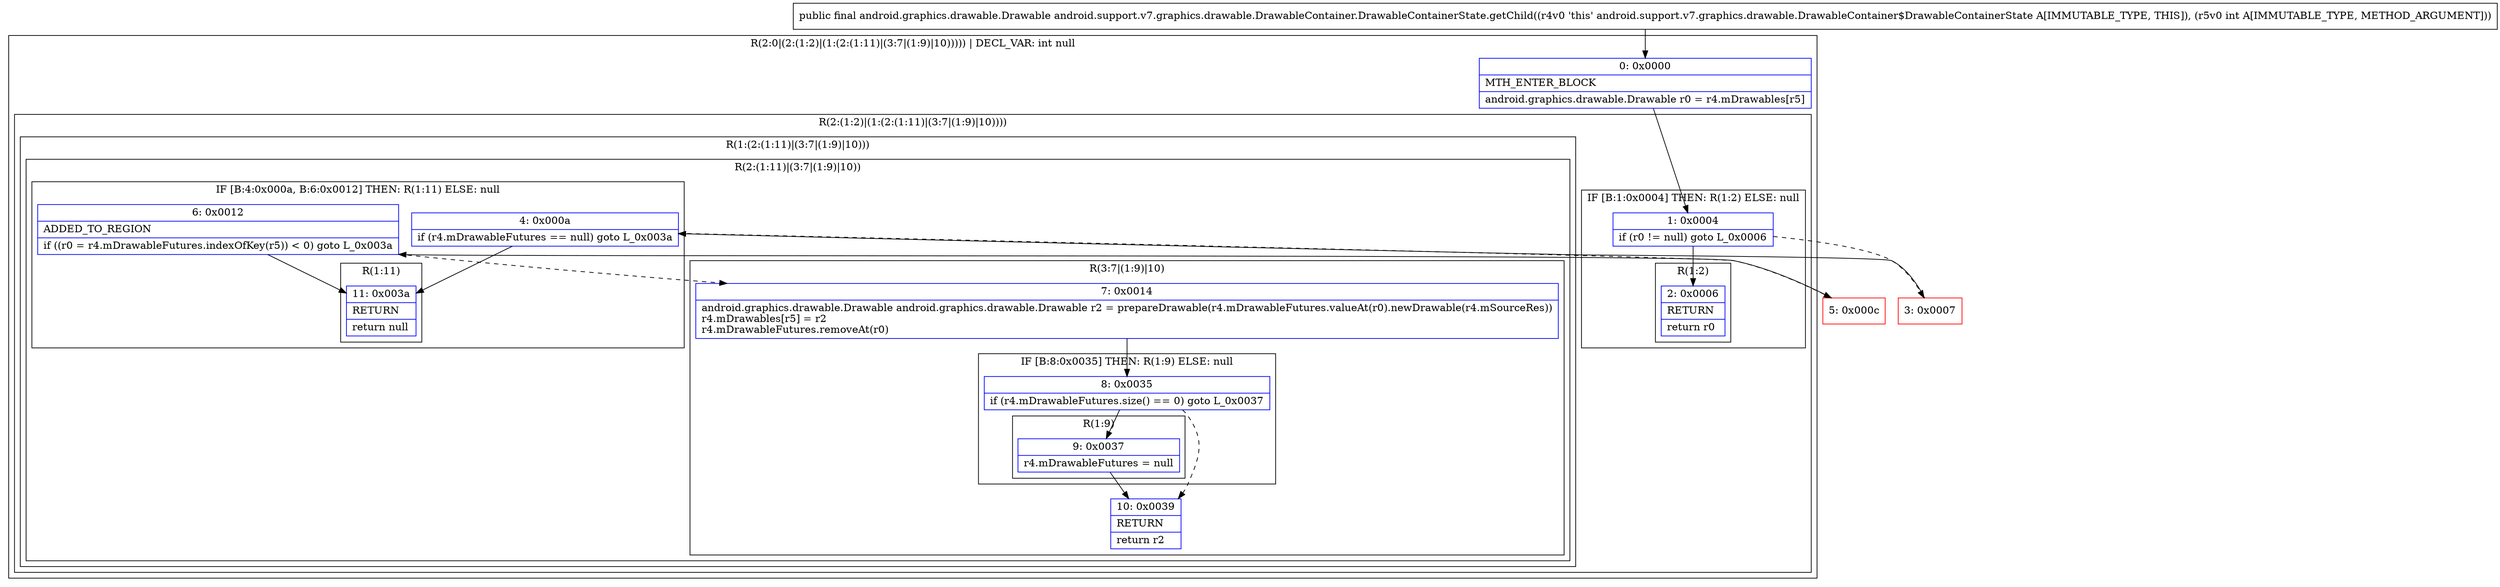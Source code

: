 digraph "CFG forandroid.support.v7.graphics.drawable.DrawableContainer.DrawableContainerState.getChild(I)Landroid\/graphics\/drawable\/Drawable;" {
subgraph cluster_Region_957875515 {
label = "R(2:0|(2:(1:2)|(1:(2:(1:11)|(3:7|(1:9)|10))))) | DECL_VAR: int null\l";
node [shape=record,color=blue];
Node_0 [shape=record,label="{0\:\ 0x0000|MTH_ENTER_BLOCK\l|android.graphics.drawable.Drawable r0 = r4.mDrawables[r5]\l}"];
subgraph cluster_Region_57679032 {
label = "R(2:(1:2)|(1:(2:(1:11)|(3:7|(1:9)|10))))";
node [shape=record,color=blue];
subgraph cluster_IfRegion_678596081 {
label = "IF [B:1:0x0004] THEN: R(1:2) ELSE: null";
node [shape=record,color=blue];
Node_1 [shape=record,label="{1\:\ 0x0004|if (r0 != null) goto L_0x0006\l}"];
subgraph cluster_Region_1556611167 {
label = "R(1:2)";
node [shape=record,color=blue];
Node_2 [shape=record,label="{2\:\ 0x0006|RETURN\l|return r0\l}"];
}
}
subgraph cluster_Region_119869325 {
label = "R(1:(2:(1:11)|(3:7|(1:9)|10)))";
node [shape=record,color=blue];
subgraph cluster_Region_1286045662 {
label = "R(2:(1:11)|(3:7|(1:9)|10))";
node [shape=record,color=blue];
subgraph cluster_IfRegion_1143936668 {
label = "IF [B:4:0x000a, B:6:0x0012] THEN: R(1:11) ELSE: null";
node [shape=record,color=blue];
Node_4 [shape=record,label="{4\:\ 0x000a|if (r4.mDrawableFutures == null) goto L_0x003a\l}"];
Node_6 [shape=record,label="{6\:\ 0x0012|ADDED_TO_REGION\l|if ((r0 = r4.mDrawableFutures.indexOfKey(r5)) \< 0) goto L_0x003a\l}"];
subgraph cluster_Region_1203328893 {
label = "R(1:11)";
node [shape=record,color=blue];
Node_11 [shape=record,label="{11\:\ 0x003a|RETURN\l|return null\l}"];
}
}
subgraph cluster_Region_922451400 {
label = "R(3:7|(1:9)|10)";
node [shape=record,color=blue];
Node_7 [shape=record,label="{7\:\ 0x0014|android.graphics.drawable.Drawable android.graphics.drawable.Drawable r2 = prepareDrawable(r4.mDrawableFutures.valueAt(r0).newDrawable(r4.mSourceRes))\lr4.mDrawables[r5] = r2\lr4.mDrawableFutures.removeAt(r0)\l}"];
subgraph cluster_IfRegion_1758421344 {
label = "IF [B:8:0x0035] THEN: R(1:9) ELSE: null";
node [shape=record,color=blue];
Node_8 [shape=record,label="{8\:\ 0x0035|if (r4.mDrawableFutures.size() == 0) goto L_0x0037\l}"];
subgraph cluster_Region_534886952 {
label = "R(1:9)";
node [shape=record,color=blue];
Node_9 [shape=record,label="{9\:\ 0x0037|r4.mDrawableFutures = null\l}"];
}
}
Node_10 [shape=record,label="{10\:\ 0x0039|RETURN\l|return r2\l}"];
}
}
}
}
}
Node_3 [shape=record,color=red,label="{3\:\ 0x0007}"];
Node_5 [shape=record,color=red,label="{5\:\ 0x000c}"];
MethodNode[shape=record,label="{public final android.graphics.drawable.Drawable android.support.v7.graphics.drawable.DrawableContainer.DrawableContainerState.getChild((r4v0 'this' android.support.v7.graphics.drawable.DrawableContainer$DrawableContainerState A[IMMUTABLE_TYPE, THIS]), (r5v0 int A[IMMUTABLE_TYPE, METHOD_ARGUMENT])) }"];
MethodNode -> Node_0;
Node_0 -> Node_1;
Node_1 -> Node_2;
Node_1 -> Node_3[style=dashed];
Node_4 -> Node_5[style=dashed];
Node_4 -> Node_11;
Node_6 -> Node_7[style=dashed];
Node_6 -> Node_11;
Node_7 -> Node_8;
Node_8 -> Node_9;
Node_8 -> Node_10[style=dashed];
Node_9 -> Node_10;
Node_3 -> Node_4;
Node_5 -> Node_6;
}

